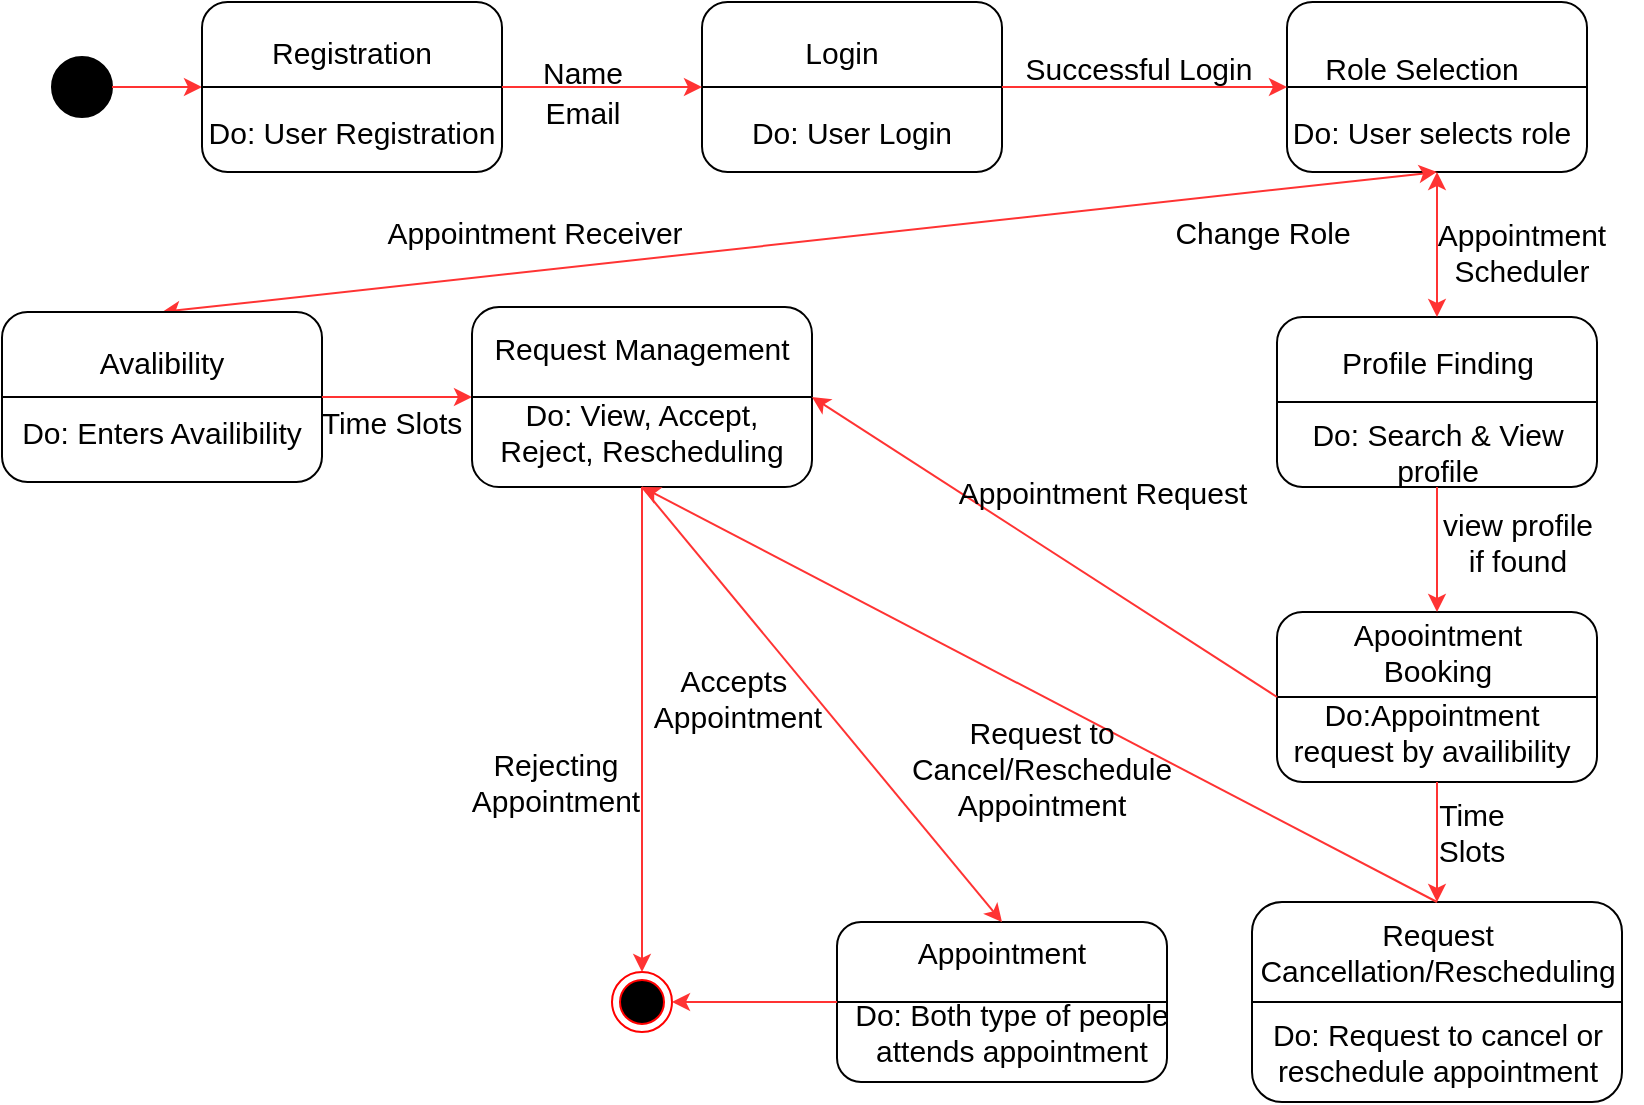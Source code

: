 <mxfile version="20.5.3" type="github">
  <diagram id="IlXmQVwIlRNlIxaem6aV" name="Page-1">
    <mxGraphModel dx="1038" dy="564" grid="1" gridSize="10" guides="1" tooltips="1" connect="1" arrows="1" fold="1" page="1" pageScale="1" pageWidth="850" pageHeight="1100" math="0" shadow="0">
      <root>
        <mxCell id="0" />
        <mxCell id="1" parent="0" />
        <mxCell id="gBFQYfqRH2RBus-iAmRP-5" value="" style="ellipse;whiteSpace=wrap;html=1;aspect=fixed;strokeColor=#000000;fillColor=#000000;" parent="1" vertex="1">
          <mxGeometry x="40" y="37.5" width="30" height="30" as="geometry" />
        </mxCell>
        <mxCell id="gBFQYfqRH2RBus-iAmRP-7" value="" style="endArrow=classic;html=1;rounded=0;exitX=1;exitY=0.5;exitDx=0;exitDy=0;entryX=0;entryY=0.5;entryDx=0;entryDy=0;strokeColor=#FF3333;" parent="1" source="gBFQYfqRH2RBus-iAmRP-5" target="VKoerTB2J1z5HWA6ZFg2-4" edge="1">
          <mxGeometry width="50" height="50" relative="1" as="geometry">
            <mxPoint x="305" y="190" as="sourcePoint" />
            <mxPoint x="115" y="45" as="targetPoint" />
          </mxGeometry>
        </mxCell>
        <mxCell id="VKoerTB2J1z5HWA6ZFg2-1" value="" style="ellipse;html=1;shape=endState;fillColor=#000000;strokeColor=#ff0000;fontSize=12;fontColor=#000000;" parent="1" vertex="1">
          <mxGeometry x="320" y="495" width="30" height="30" as="geometry" />
        </mxCell>
        <mxCell id="VKoerTB2J1z5HWA6ZFg2-4" value="" style="rounded=1;whiteSpace=wrap;html=1;fontSize=12;fontColor=#000000;verticalAlign=top;" parent="1" vertex="1">
          <mxGeometry x="115" y="10" width="150" height="85" as="geometry" />
        </mxCell>
        <mxCell id="VKoerTB2J1z5HWA6ZFg2-5" value="" style="endArrow=none;html=1;rounded=0;labelBorderColor=none;strokeColor=#000000;fontSize=12;fontColor=#000000;exitX=0;exitY=0.5;exitDx=0;exitDy=0;entryX=1;entryY=0.5;entryDx=0;entryDy=0;" parent="1" source="VKoerTB2J1z5HWA6ZFg2-4" target="VKoerTB2J1z5HWA6ZFg2-4" edge="1">
          <mxGeometry width="50" height="50" relative="1" as="geometry">
            <mxPoint x="365" y="230" as="sourcePoint" />
            <mxPoint x="415" y="180" as="targetPoint" />
          </mxGeometry>
        </mxCell>
        <mxCell id="VKoerTB2J1z5HWA6ZFg2-6" value="Registration" style="text;html=1;strokeColor=none;fillColor=none;align=center;verticalAlign=middle;whiteSpace=wrap;rounded=0;fontSize=15;fontColor=#000000;" parent="1" vertex="1">
          <mxGeometry x="160" y="20" width="60" height="30" as="geometry" />
        </mxCell>
        <mxCell id="VKoerTB2J1z5HWA6ZFg2-7" value="Do: User Registration" style="text;html=1;strokeColor=none;fillColor=none;align=center;verticalAlign=middle;whiteSpace=wrap;rounded=0;fontSize=15;fontColor=#000000;" parent="1" vertex="1">
          <mxGeometry x="115" y="60" width="150" height="30" as="geometry" />
        </mxCell>
        <mxCell id="VKoerTB2J1z5HWA6ZFg2-14" value="" style="rounded=1;whiteSpace=wrap;html=1;fontSize=12;fontColor=#000000;verticalAlign=top;" parent="1" vertex="1">
          <mxGeometry x="365" y="10" width="150" height="85" as="geometry" />
        </mxCell>
        <mxCell id="VKoerTB2J1z5HWA6ZFg2-15" value="" style="endArrow=classic;html=1;rounded=0;exitX=1;exitY=0.5;exitDx=0;exitDy=0;entryX=0;entryY=0.5;entryDx=0;entryDy=0;strokeColor=#FF3333;" parent="1" source="VKoerTB2J1z5HWA6ZFg2-4" target="VKoerTB2J1z5HWA6ZFg2-14" edge="1">
          <mxGeometry width="50" height="50" relative="1" as="geometry">
            <mxPoint x="277.5" y="60" as="sourcePoint" />
            <mxPoint x="357.5" y="60" as="targetPoint" />
          </mxGeometry>
        </mxCell>
        <mxCell id="VKoerTB2J1z5HWA6ZFg2-16" value="Name" style="text;html=1;align=center;verticalAlign=middle;resizable=0;points=[];autosize=1;strokeColor=none;fillColor=none;fontSize=15;fontColor=#000000;" parent="1" vertex="1">
          <mxGeometry x="275" y="30" width="60" height="30" as="geometry" />
        </mxCell>
        <mxCell id="VKoerTB2J1z5HWA6ZFg2-17" value="Email" style="text;html=1;align=center;verticalAlign=middle;resizable=0;points=[];autosize=1;strokeColor=none;fillColor=none;fontSize=15;fontColor=#000000;" parent="1" vertex="1">
          <mxGeometry x="275" y="50" width="60" height="30" as="geometry" />
        </mxCell>
        <mxCell id="VKoerTB2J1z5HWA6ZFg2-18" value="" style="endArrow=none;html=1;rounded=0;labelBorderColor=none;strokeColor=#000000;fontSize=12;fontColor=#000000;exitX=0;exitY=0.5;exitDx=0;exitDy=0;entryX=1;entryY=0.5;entryDx=0;entryDy=0;" parent="1" source="VKoerTB2J1z5HWA6ZFg2-14" target="VKoerTB2J1z5HWA6ZFg2-14" edge="1">
          <mxGeometry width="50" height="50" relative="1" as="geometry">
            <mxPoint x="390" y="70" as="sourcePoint" />
            <mxPoint x="540" y="70" as="targetPoint" />
          </mxGeometry>
        </mxCell>
        <mxCell id="VKoerTB2J1z5HWA6ZFg2-19" value="Login" style="text;html=1;strokeColor=none;fillColor=none;align=center;verticalAlign=middle;whiteSpace=wrap;rounded=0;fontSize=15;fontColor=#000000;" parent="1" vertex="1">
          <mxGeometry x="405" y="10" width="60" height="50" as="geometry" />
        </mxCell>
        <mxCell id="VKoerTB2J1z5HWA6ZFg2-20" value="Do: User Login" style="text;html=1;strokeColor=none;fillColor=none;align=center;verticalAlign=middle;whiteSpace=wrap;rounded=0;fontSize=15;fontColor=#000000;" parent="1" vertex="1">
          <mxGeometry x="385" y="60" width="110" height="30" as="geometry" />
        </mxCell>
        <mxCell id="VKoerTB2J1z5HWA6ZFg2-28" value="" style="rounded=1;whiteSpace=wrap;html=1;fontSize=12;fontColor=#000000;verticalAlign=top;" parent="1" vertex="1">
          <mxGeometry x="657.5" y="10" width="150" height="85" as="geometry" />
        </mxCell>
        <mxCell id="VKoerTB2J1z5HWA6ZFg2-29" value="" style="endArrow=none;html=1;rounded=0;labelBorderColor=none;strokeColor=#000000;fontSize=15;fontColor=#000000;entryX=1;entryY=0.5;entryDx=0;entryDy=0;exitX=0;exitY=0.5;exitDx=0;exitDy=0;" parent="1" source="VKoerTB2J1z5HWA6ZFg2-28" target="VKoerTB2J1z5HWA6ZFg2-28" edge="1">
          <mxGeometry width="50" height="50" relative="1" as="geometry">
            <mxPoint x="665" y="82.5" as="sourcePoint" />
            <mxPoint x="715" y="32.5" as="targetPoint" />
          </mxGeometry>
        </mxCell>
        <mxCell id="VKoerTB2J1z5HWA6ZFg2-30" value="Role Selection" style="text;html=1;strokeColor=none;fillColor=none;align=center;verticalAlign=middle;whiteSpace=wrap;rounded=0;fontSize=15;fontColor=#000000;" parent="1" vertex="1">
          <mxGeometry x="675" y="20" width="100" height="45" as="geometry" />
        </mxCell>
        <mxCell id="VKoerTB2J1z5HWA6ZFg2-31" value="Do: User selects role" style="text;html=1;strokeColor=none;fillColor=none;align=center;verticalAlign=middle;whiteSpace=wrap;rounded=0;fontSize=15;fontColor=#000000;" parent="1" vertex="1">
          <mxGeometry x="655" y="60" width="150" height="30" as="geometry" />
        </mxCell>
        <mxCell id="VKoerTB2J1z5HWA6ZFg2-32" value="Successful Login" style="text;html=1;align=center;verticalAlign=middle;resizable=0;points=[];autosize=1;strokeColor=none;fillColor=none;fontSize=15;fontColor=#000000;" parent="1" vertex="1">
          <mxGeometry x="512.5" y="27.5" width="140" height="30" as="geometry" />
        </mxCell>
        <mxCell id="VKoerTB2J1z5HWA6ZFg2-35" value="" style="endArrow=classic;startArrow=classic;html=1;rounded=0;labelBorderColor=none;strokeColor=#FF3333;fontSize=12;fontColor=#000000;entryX=0.5;entryY=1;entryDx=0;entryDy=0;exitX=0.5;exitY=0;exitDx=0;exitDy=0;" parent="1" source="VKoerTB2J1z5HWA6ZFg2-39" target="VKoerTB2J1z5HWA6ZFg2-28" edge="1">
          <mxGeometry width="50" height="50" relative="1" as="geometry">
            <mxPoint x="615" y="160" as="sourcePoint" />
            <mxPoint x="705" y="160" as="targetPoint" />
          </mxGeometry>
        </mxCell>
        <mxCell id="VKoerTB2J1z5HWA6ZFg2-37" value="Change Role" style="text;html=1;align=center;verticalAlign=middle;resizable=0;points=[];autosize=1;strokeColor=none;fillColor=none;fontSize=15;fontColor=#000000;" parent="1" vertex="1">
          <mxGeometry x="590" y="110" width="110" height="30" as="geometry" />
        </mxCell>
        <mxCell id="VKoerTB2J1z5HWA6ZFg2-39" value="" style="rounded=1;whiteSpace=wrap;html=1;fontSize=12;fontColor=#000000;verticalAlign=top;" parent="1" vertex="1">
          <mxGeometry x="15" y="165" width="160" height="85" as="geometry" />
        </mxCell>
        <mxCell id="VKoerTB2J1z5HWA6ZFg2-40" value="" style="endArrow=none;html=1;rounded=0;labelBorderColor=none;strokeColor=#000000;fontSize=15;fontColor=#000000;exitX=0;exitY=0.5;exitDx=0;exitDy=0;entryX=1;entryY=0.5;entryDx=0;entryDy=0;" parent="1" source="VKoerTB2J1z5HWA6ZFg2-39" target="VKoerTB2J1z5HWA6ZFg2-39" edge="1">
          <mxGeometry width="50" height="50" relative="1" as="geometry">
            <mxPoint x="380" y="280" as="sourcePoint" />
            <mxPoint x="430" y="230" as="targetPoint" />
          </mxGeometry>
        </mxCell>
        <mxCell id="VKoerTB2J1z5HWA6ZFg2-41" value="Do: Enters Availibility " style="text;html=1;strokeColor=none;fillColor=none;align=center;verticalAlign=middle;whiteSpace=wrap;rounded=0;fontSize=15;fontColor=#000000;" parent="1" vertex="1">
          <mxGeometry x="20" y="210" width="150" height="30" as="geometry" />
        </mxCell>
        <mxCell id="VKoerTB2J1z5HWA6ZFg2-42" value="Avalibility" style="text;html=1;strokeColor=none;fillColor=none;align=center;verticalAlign=middle;whiteSpace=wrap;rounded=0;fontSize=15;fontColor=#000000;" parent="1" vertex="1">
          <mxGeometry x="65" y="175" width="60" height="30" as="geometry" />
        </mxCell>
        <mxCell id="VKoerTB2J1z5HWA6ZFg2-44" value="&lt;div&gt;Appointment Scheduler&lt;br&gt;&lt;/div&gt;" style="text;html=1;strokeColor=none;fillColor=none;align=center;verticalAlign=middle;whiteSpace=wrap;rounded=0;fontSize=15;fontColor=#000000;" parent="1" vertex="1">
          <mxGeometry x="715" y="120" width="120" height="30" as="geometry" />
        </mxCell>
        <mxCell id="VKoerTB2J1z5HWA6ZFg2-45" value="&lt;div&gt;Appointment Receiver&lt;/div&gt;" style="text;html=1;strokeColor=none;fillColor=none;align=center;verticalAlign=middle;whiteSpace=wrap;rounded=0;fontSize=15;fontColor=#000000;" parent="1" vertex="1">
          <mxGeometry x="200" y="110" width="162.5" height="30" as="geometry" />
        </mxCell>
        <mxCell id="VKoerTB2J1z5HWA6ZFg2-47" value="" style="endArrow=classic;html=1;rounded=0;labelBorderColor=none;strokeColor=#FF3333;fontSize=15;fontColor=#000000;exitX=1;exitY=0.5;exitDx=0;exitDy=0;entryX=0;entryY=0.5;entryDx=0;entryDy=0;" parent="1" source="VKoerTB2J1z5HWA6ZFg2-39" target="VKoerTB2J1z5HWA6ZFg2-48" edge="1">
          <mxGeometry width="50" height="50" relative="1" as="geometry">
            <mxPoint x="380" y="280" as="sourcePoint" />
            <mxPoint x="280" y="223" as="targetPoint" />
          </mxGeometry>
        </mxCell>
        <mxCell id="VKoerTB2J1z5HWA6ZFg2-48" value="" style="rounded=1;whiteSpace=wrap;html=1;fontSize=12;fontColor=#000000;verticalAlign=top;" parent="1" vertex="1">
          <mxGeometry x="250" y="162.5" width="170" height="90" as="geometry" />
        </mxCell>
        <mxCell id="VKoerTB2J1z5HWA6ZFg2-49" value="" style="endArrow=none;html=1;rounded=0;labelBorderColor=none;strokeColor=#000000;fontSize=15;fontColor=#000000;exitX=0;exitY=0.5;exitDx=0;exitDy=0;entryX=1;entryY=0.5;entryDx=0;entryDy=0;" parent="1" source="VKoerTB2J1z5HWA6ZFg2-48" target="VKoerTB2J1z5HWA6ZFg2-48" edge="1">
          <mxGeometry width="50" height="50" relative="1" as="geometry">
            <mxPoint x="25" y="232.5" as="sourcePoint" />
            <mxPoint x="185" y="232.5" as="targetPoint" />
          </mxGeometry>
        </mxCell>
        <mxCell id="VKoerTB2J1z5HWA6ZFg2-52" value="Time Slots" style="text;html=1;strokeColor=none;fillColor=none;align=center;verticalAlign=middle;whiteSpace=wrap;rounded=0;fontSize=15;fontColor=#000000;" parent="1" vertex="1">
          <mxGeometry x="170" y="205" width="80" height="30" as="geometry" />
        </mxCell>
        <mxCell id="VKoerTB2J1z5HWA6ZFg2-54" value="Request Management" style="text;html=1;strokeColor=none;fillColor=none;align=center;verticalAlign=middle;whiteSpace=wrap;rounded=0;fontSize=15;fontColor=#000000;" parent="1" vertex="1">
          <mxGeometry x="260" y="167.5" width="150" height="30" as="geometry" />
        </mxCell>
        <mxCell id="VKoerTB2J1z5HWA6ZFg2-55" value="Do: View, Accept, Reject, Rescheduling" style="text;html=1;strokeColor=none;fillColor=none;align=center;verticalAlign=middle;whiteSpace=wrap;rounded=0;fontSize=15;fontColor=#000000;" parent="1" vertex="1">
          <mxGeometry x="260" y="210" width="150" height="30" as="geometry" />
        </mxCell>
        <mxCell id="VKoerTB2J1z5HWA6ZFg2-56" value="&lt;div&gt;Rejecting&lt;/div&gt;&lt;div&gt;Appointment&lt;br&gt;&lt;/div&gt;" style="text;html=1;strokeColor=none;fillColor=none;align=center;verticalAlign=middle;whiteSpace=wrap;rounded=0;fontSize=15;fontColor=#000000;" parent="1" vertex="1">
          <mxGeometry x="247.5" y="380" width="87.5" height="40" as="geometry" />
        </mxCell>
        <mxCell id="VKoerTB2J1z5HWA6ZFg2-57" value="" style="rounded=1;whiteSpace=wrap;html=1;strokeColor=default;fontSize=15;fontColor=#000000;fillColor=default;" parent="1" vertex="1">
          <mxGeometry x="652.5" y="167.5" width="160" height="85" as="geometry" />
        </mxCell>
        <mxCell id="VKoerTB2J1z5HWA6ZFg2-58" value="" style="endArrow=none;html=1;rounded=0;labelBorderColor=none;strokeColor=#000000;fontSize=15;fontColor=#000000;entryX=1;entryY=0.5;entryDx=0;entryDy=0;exitX=0;exitY=0.5;exitDx=0;exitDy=0;" parent="1" source="VKoerTB2J1z5HWA6ZFg2-57" target="VKoerTB2J1z5HWA6ZFg2-57" edge="1">
          <mxGeometry width="50" height="50" relative="1" as="geometry">
            <mxPoint x="380" y="310" as="sourcePoint" />
            <mxPoint x="430" y="260" as="targetPoint" />
          </mxGeometry>
        </mxCell>
        <mxCell id="VKoerTB2J1z5HWA6ZFg2-59" value="Profile Finding" style="text;html=1;strokeColor=none;fillColor=none;align=center;verticalAlign=middle;whiteSpace=wrap;rounded=0;fontSize=15;fontColor=#000000;" parent="1" vertex="1">
          <mxGeometry x="667.5" y="175" width="130" height="30" as="geometry" />
        </mxCell>
        <mxCell id="VKoerTB2J1z5HWA6ZFg2-61" value="&lt;div&gt;Do: Search &amp;amp; View&lt;/div&gt;profile" style="text;html=1;strokeColor=none;fillColor=none;align=center;verticalAlign=middle;whiteSpace=wrap;rounded=0;fontSize=15;fontColor=#000000;" parent="1" vertex="1">
          <mxGeometry x="662.5" y="220" width="140" height="30" as="geometry" />
        </mxCell>
        <mxCell id="VKoerTB2J1z5HWA6ZFg2-64" value="" style="rounded=1;whiteSpace=wrap;html=1;fontSize=12;fontColor=#000000;verticalAlign=top;" parent="1" vertex="1">
          <mxGeometry x="652.5" y="315" width="160" height="85" as="geometry" />
        </mxCell>
        <mxCell id="VKoerTB2J1z5HWA6ZFg2-67" value="" style="endArrow=none;html=1;rounded=0;labelBorderColor=none;strokeColor=#000000;fontSize=15;fontColor=#000000;entryX=1;entryY=0.5;entryDx=0;entryDy=0;exitX=0;exitY=0.5;exitDx=0;exitDy=0;" parent="1" source="VKoerTB2J1z5HWA6ZFg2-64" target="VKoerTB2J1z5HWA6ZFg2-64" edge="1">
          <mxGeometry width="50" height="50" relative="1" as="geometry">
            <mxPoint x="380" y="310" as="sourcePoint" />
            <mxPoint x="430" y="260" as="targetPoint" />
          </mxGeometry>
        </mxCell>
        <mxCell id="VKoerTB2J1z5HWA6ZFg2-68" value="Apoointment Booking" style="text;html=1;strokeColor=none;fillColor=none;align=center;verticalAlign=middle;whiteSpace=wrap;rounded=0;fontSize=15;fontColor=#000000;" parent="1" vertex="1">
          <mxGeometry x="667.5" y="320" width="130" height="30" as="geometry" />
        </mxCell>
        <mxCell id="VKoerTB2J1z5HWA6ZFg2-69" value="view profile if found" style="text;html=1;strokeColor=none;fillColor=none;align=center;verticalAlign=middle;whiteSpace=wrap;rounded=0;fontSize=15;fontColor=#000000;" parent="1" vertex="1">
          <mxGeometry x="732.5" y="260" width="80" height="40" as="geometry" />
        </mxCell>
        <mxCell id="VKoerTB2J1z5HWA6ZFg2-71" value="Do:Appointment request by availibility" style="text;html=1;strokeColor=none;fillColor=none;align=center;verticalAlign=middle;whiteSpace=wrap;rounded=0;fontSize=15;fontColor=#000000;" parent="1" vertex="1">
          <mxGeometry x="655" y="360" width="150" height="30" as="geometry" />
        </mxCell>
        <mxCell id="VKoerTB2J1z5HWA6ZFg2-74" value="" style="rounded=1;whiteSpace=wrap;html=1;strokeColor=default;fontSize=15;fontColor=#000000;fillColor=default;" parent="1" vertex="1">
          <mxGeometry x="640" y="460" width="185" height="100" as="geometry" />
        </mxCell>
        <mxCell id="VKoerTB2J1z5HWA6ZFg2-76" value="Time Slots" style="text;html=1;strokeColor=none;fillColor=none;align=center;verticalAlign=middle;whiteSpace=wrap;rounded=0;fontSize=15;fontColor=#000000;" parent="1" vertex="1">
          <mxGeometry x="720" y="410" width="60" height="30" as="geometry" />
        </mxCell>
        <mxCell id="VKoerTB2J1z5HWA6ZFg2-77" value="" style="endArrow=classic;html=1;rounded=0;labelBorderColor=none;strokeColor=#FF3333;fontSize=15;fontColor=#000000;entryX=0.5;entryY=0;entryDx=0;entryDy=0;exitX=0.5;exitY=1;exitDx=0;exitDy=0;" parent="1" source="VKoerTB2J1z5HWA6ZFg2-64" target="VKoerTB2J1z5HWA6ZFg2-74" edge="1">
          <mxGeometry width="50" height="50" relative="1" as="geometry">
            <mxPoint x="380" y="310" as="sourcePoint" />
            <mxPoint x="430" y="260" as="targetPoint" />
          </mxGeometry>
        </mxCell>
        <mxCell id="VKoerTB2J1z5HWA6ZFg2-79" value="" style="endArrow=none;html=1;rounded=0;labelBorderColor=none;strokeColor=#000000;fontSize=15;fontColor=#000000;entryX=1;entryY=0.5;entryDx=0;entryDy=0;exitX=0;exitY=0.5;exitDx=0;exitDy=0;" parent="1" source="VKoerTB2J1z5HWA6ZFg2-74" target="VKoerTB2J1z5HWA6ZFg2-74" edge="1">
          <mxGeometry width="50" height="50" relative="1" as="geometry">
            <mxPoint x="380" y="310" as="sourcePoint" />
            <mxPoint x="430" y="260" as="targetPoint" />
          </mxGeometry>
        </mxCell>
        <mxCell id="VKoerTB2J1z5HWA6ZFg2-80" value="Request Cancellation/Rescheduling" style="text;html=1;strokeColor=none;fillColor=none;align=center;verticalAlign=middle;whiteSpace=wrap;rounded=0;fontSize=15;fontColor=#000000;" parent="1" vertex="1">
          <mxGeometry x="642.5" y="470" width="180" height="30" as="geometry" />
        </mxCell>
        <mxCell id="VKoerTB2J1z5HWA6ZFg2-82" value="" style="endArrow=classic;html=1;rounded=0;labelBorderColor=none;strokeColor=#FF3333;fontSize=15;fontColor=#000000;exitX=0.5;exitY=0;exitDx=0;exitDy=0;entryX=0.5;entryY=1;entryDx=0;entryDy=0;" parent="1" source="VKoerTB2J1z5HWA6ZFg2-74" target="VKoerTB2J1z5HWA6ZFg2-48" edge="1">
          <mxGeometry width="50" height="50" relative="1" as="geometry">
            <mxPoint x="380" y="350" as="sourcePoint" />
            <mxPoint x="430" y="300" as="targetPoint" />
          </mxGeometry>
        </mxCell>
        <mxCell id="VKoerTB2J1z5HWA6ZFg2-83" value="" style="endArrow=classic;html=1;rounded=0;labelBorderColor=none;strokeColor=#FF3333;fontSize=15;fontColor=#000000;exitX=0.5;exitY=1;exitDx=0;exitDy=0;entryX=0.5;entryY=0;entryDx=0;entryDy=0;" parent="1" source="VKoerTB2J1z5HWA6ZFg2-48" target="VKoerTB2J1z5HWA6ZFg2-1" edge="1">
          <mxGeometry width="50" height="50" relative="1" as="geometry">
            <mxPoint x="380" y="350" as="sourcePoint" />
            <mxPoint x="430" y="300" as="targetPoint" />
          </mxGeometry>
        </mxCell>
        <mxCell id="VKoerTB2J1z5HWA6ZFg2-84" value="&lt;div&gt;Request to &lt;br&gt;&lt;/div&gt;&lt;div&gt;Cancel/Reschedule Appointment&lt;/div&gt;" style="text;html=1;strokeColor=none;fillColor=none;align=center;verticalAlign=middle;whiteSpace=wrap;rounded=0;fontSize=15;fontColor=#000000;" parent="1" vertex="1">
          <mxGeometry x="470" y="360" width="130" height="65" as="geometry" />
        </mxCell>
        <mxCell id="VKoerTB2J1z5HWA6ZFg2-85" value="Do: Request to cancel or reschedule appointment" style="text;html=1;strokeColor=none;fillColor=none;align=center;verticalAlign=middle;whiteSpace=wrap;rounded=0;fontSize=15;fontColor=#000000;" parent="1" vertex="1">
          <mxGeometry x="647.5" y="520" width="170" height="30" as="geometry" />
        </mxCell>
        <mxCell id="VKoerTB2J1z5HWA6ZFg2-86" value="" style="rounded=1;whiteSpace=wrap;html=1;strokeColor=default;fontSize=15;fontColor=#000000;fillColor=default;" parent="1" vertex="1">
          <mxGeometry x="432.5" y="470" width="165" height="80" as="geometry" />
        </mxCell>
        <mxCell id="VKoerTB2J1z5HWA6ZFg2-87" value="" style="endArrow=none;html=1;rounded=0;labelBorderColor=none;strokeColor=#000000;fontSize=15;fontColor=#000000;entryX=1;entryY=0.5;entryDx=0;entryDy=0;exitX=0;exitY=0.5;exitDx=0;exitDy=0;" parent="1" source="VKoerTB2J1z5HWA6ZFg2-86" target="VKoerTB2J1z5HWA6ZFg2-86" edge="1">
          <mxGeometry width="50" height="50" relative="1" as="geometry">
            <mxPoint x="380" y="310" as="sourcePoint" />
            <mxPoint x="430" y="260" as="targetPoint" />
          </mxGeometry>
        </mxCell>
        <mxCell id="VKoerTB2J1z5HWA6ZFg2-88" value="Appointment" style="text;html=1;strokeColor=none;fillColor=none;align=center;verticalAlign=middle;whiteSpace=wrap;rounded=0;fontSize=15;fontColor=#000000;" parent="1" vertex="1">
          <mxGeometry x="465" y="470" width="100" height="30" as="geometry" />
        </mxCell>
        <mxCell id="VKoerTB2J1z5HWA6ZFg2-90" value="Do: Both type of people attends appointment" style="text;html=1;strokeColor=none;fillColor=none;align=center;verticalAlign=middle;whiteSpace=wrap;rounded=0;fontSize=15;fontColor=#000000;" parent="1" vertex="1">
          <mxGeometry x="440" y="510" width="160" height="30" as="geometry" />
        </mxCell>
        <mxCell id="VKoerTB2J1z5HWA6ZFg2-91" value="" style="endArrow=classic;html=1;rounded=0;labelBorderColor=none;strokeColor=#FF3333;fontSize=15;fontColor=#000000;exitX=0.5;exitY=1;exitDx=0;exitDy=0;entryX=0.5;entryY=0;entryDx=0;entryDy=0;" parent="1" source="VKoerTB2J1z5HWA6ZFg2-48" target="VKoerTB2J1z5HWA6ZFg2-86" edge="1">
          <mxGeometry width="50" height="50" relative="1" as="geometry">
            <mxPoint x="380" y="320" as="sourcePoint" />
            <mxPoint x="430" y="270" as="targetPoint" />
          </mxGeometry>
        </mxCell>
        <mxCell id="VKoerTB2J1z5HWA6ZFg2-92" value="Accepts&amp;nbsp; Appointment" style="text;html=1;strokeColor=none;fillColor=none;align=center;verticalAlign=middle;whiteSpace=wrap;rounded=0;fontSize=15;fontColor=#000000;" parent="1" vertex="1">
          <mxGeometry x="332.5" y="342.5" width="100" height="30" as="geometry" />
        </mxCell>
        <mxCell id="VKoerTB2J1z5HWA6ZFg2-94" value="" style="endArrow=classic;html=1;rounded=0;exitX=0.5;exitY=1;exitDx=0;exitDy=0;entryX=0.5;entryY=0;entryDx=0;entryDy=0;strokeColor=#FF3333;" parent="1" source="VKoerTB2J1z5HWA6ZFg2-57" target="VKoerTB2J1z5HWA6ZFg2-64" edge="1">
          <mxGeometry width="50" height="50" relative="1" as="geometry">
            <mxPoint x="605" y="280" as="sourcePoint" />
            <mxPoint x="705" y="280" as="targetPoint" />
          </mxGeometry>
        </mxCell>
        <mxCell id="VKoerTB2J1z5HWA6ZFg2-95" value="" style="endArrow=classic;html=1;rounded=0;entryX=0;entryY=0.5;entryDx=0;entryDy=0;exitX=1;exitY=0.5;exitDx=0;exitDy=0;strokeColor=#FF3333;" parent="1" source="VKoerTB2J1z5HWA6ZFg2-14" target="VKoerTB2J1z5HWA6ZFg2-28" edge="1">
          <mxGeometry width="50" height="50" relative="1" as="geometry">
            <mxPoint x="540" y="50" as="sourcePoint" />
            <mxPoint x="635" y="57" as="targetPoint" />
          </mxGeometry>
        </mxCell>
        <mxCell id="36loL177hWOFJIT1uorp-2" value="" style="endArrow=classic;html=1;rounded=0;exitX=0;exitY=0.5;exitDx=0;exitDy=0;entryX=1;entryY=0.5;entryDx=0;entryDy=0;strokeColor=#FF3333;" parent="1" source="VKoerTB2J1z5HWA6ZFg2-86" target="VKoerTB2J1z5HWA6ZFg2-1" edge="1">
          <mxGeometry width="50" height="50" relative="1" as="geometry">
            <mxPoint x="45" y="67.5" as="sourcePoint" />
            <mxPoint x="125" y="67.5" as="targetPoint" />
          </mxGeometry>
        </mxCell>
        <mxCell id="Fc6eLEXCU5wo-_W1ylWV-1" value="" style="endArrow=classic;html=1;rounded=0;entryX=1;entryY=0.5;entryDx=0;entryDy=0;exitX=0;exitY=0.5;exitDx=0;exitDy=0;strokeColor=#FF3333;" edge="1" parent="1" source="VKoerTB2J1z5HWA6ZFg2-64" target="VKoerTB2J1z5HWA6ZFg2-48">
          <mxGeometry width="50" height="50" relative="1" as="geometry">
            <mxPoint x="465" y="250" as="sourcePoint" />
            <mxPoint x="605" y="250" as="targetPoint" />
          </mxGeometry>
        </mxCell>
        <mxCell id="Fc6eLEXCU5wo-_W1ylWV-3" value="" style="endArrow=classic;startArrow=classic;html=1;rounded=0;labelBorderColor=none;strokeColor=#FF3333;fontSize=12;fontColor=#000000;exitX=0.5;exitY=0;exitDx=0;exitDy=0;entryX=0.5;entryY=1;entryDx=0;entryDy=0;" edge="1" parent="1" source="VKoerTB2J1z5HWA6ZFg2-57" target="VKoerTB2J1z5HWA6ZFg2-28">
          <mxGeometry width="50" height="50" relative="1" as="geometry">
            <mxPoint x="530" y="185" as="sourcePoint" />
            <mxPoint x="730" y="100" as="targetPoint" />
          </mxGeometry>
        </mxCell>
        <mxCell id="Fc6eLEXCU5wo-_W1ylWV-4" value="Appointment Request" style="text;html=1;align=center;verticalAlign=middle;resizable=0;points=[];autosize=1;strokeColor=none;fillColor=none;fontSize=15;fontColor=#000000;" vertex="1" parent="1">
          <mxGeometry x="480" y="240" width="170" height="30" as="geometry" />
        </mxCell>
      </root>
    </mxGraphModel>
  </diagram>
</mxfile>
